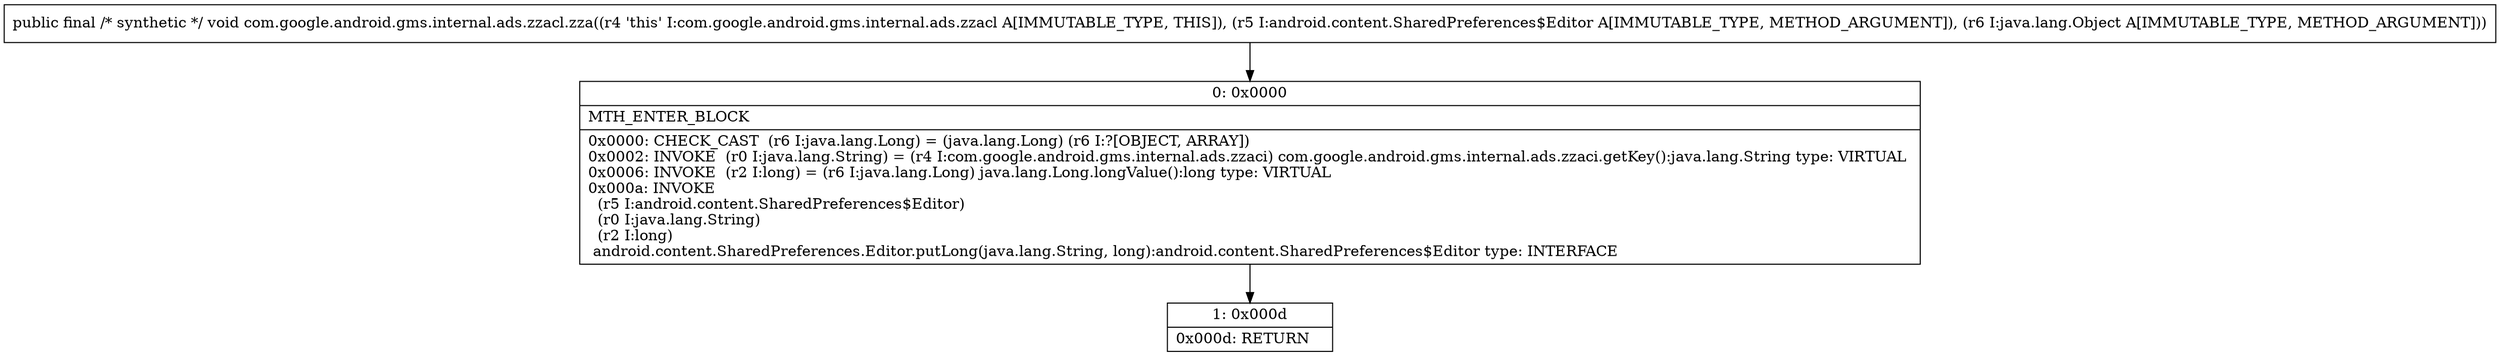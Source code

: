 digraph "CFG forcom.google.android.gms.internal.ads.zzacl.zza(Landroid\/content\/SharedPreferences$Editor;Ljava\/lang\/Object;)V" {
Node_0 [shape=record,label="{0\:\ 0x0000|MTH_ENTER_BLOCK\l|0x0000: CHECK_CAST  (r6 I:java.lang.Long) = (java.lang.Long) (r6 I:?[OBJECT, ARRAY]) \l0x0002: INVOKE  (r0 I:java.lang.String) = (r4 I:com.google.android.gms.internal.ads.zzaci) com.google.android.gms.internal.ads.zzaci.getKey():java.lang.String type: VIRTUAL \l0x0006: INVOKE  (r2 I:long) = (r6 I:java.lang.Long) java.lang.Long.longValue():long type: VIRTUAL \l0x000a: INVOKE  \l  (r5 I:android.content.SharedPreferences$Editor)\l  (r0 I:java.lang.String)\l  (r2 I:long)\l android.content.SharedPreferences.Editor.putLong(java.lang.String, long):android.content.SharedPreferences$Editor type: INTERFACE \l}"];
Node_1 [shape=record,label="{1\:\ 0x000d|0x000d: RETURN   \l}"];
MethodNode[shape=record,label="{public final \/* synthetic *\/ void com.google.android.gms.internal.ads.zzacl.zza((r4 'this' I:com.google.android.gms.internal.ads.zzacl A[IMMUTABLE_TYPE, THIS]), (r5 I:android.content.SharedPreferences$Editor A[IMMUTABLE_TYPE, METHOD_ARGUMENT]), (r6 I:java.lang.Object A[IMMUTABLE_TYPE, METHOD_ARGUMENT])) }"];
MethodNode -> Node_0;
Node_0 -> Node_1;
}

